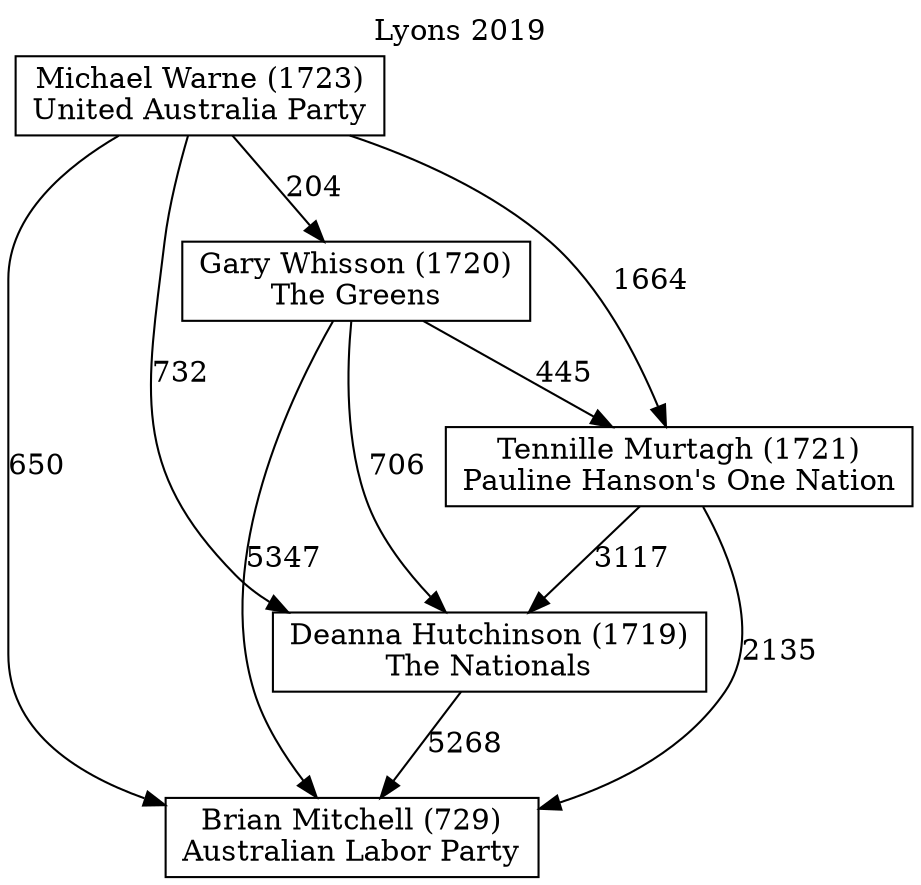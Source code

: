 // House preference flow
digraph "Brian Mitchell (729)_Lyons_2019" {
	graph [label="Lyons 2019" labelloc=t mclimit=10]
	node [shape=box]
	"Brian Mitchell (729)" [label="Brian Mitchell (729)
Australian Labor Party"]
	"Deanna Hutchinson (1719)" [label="Deanna Hutchinson (1719)
The Nationals"]
	"Gary Whisson (1720)" [label="Gary Whisson (1720)
The Greens"]
	"Michael Warne (1723)" [label="Michael Warne (1723)
United Australia Party"]
	"Tennille Murtagh (1721)" [label="Tennille Murtagh (1721)
Pauline Hanson's One Nation"]
	"Deanna Hutchinson (1719)" -> "Brian Mitchell (729)" [label=5268]
	"Gary Whisson (1720)" -> "Brian Mitchell (729)" [label=5347]
	"Gary Whisson (1720)" -> "Deanna Hutchinson (1719)" [label=706]
	"Gary Whisson (1720)" -> "Tennille Murtagh (1721)" [label=445]
	"Michael Warne (1723)" -> "Brian Mitchell (729)" [label=650]
	"Michael Warne (1723)" -> "Deanna Hutchinson (1719)" [label=732]
	"Michael Warne (1723)" -> "Gary Whisson (1720)" [label=204]
	"Michael Warne (1723)" -> "Tennille Murtagh (1721)" [label=1664]
	"Tennille Murtagh (1721)" -> "Brian Mitchell (729)" [label=2135]
	"Tennille Murtagh (1721)" -> "Deanna Hutchinson (1719)" [label=3117]
}
